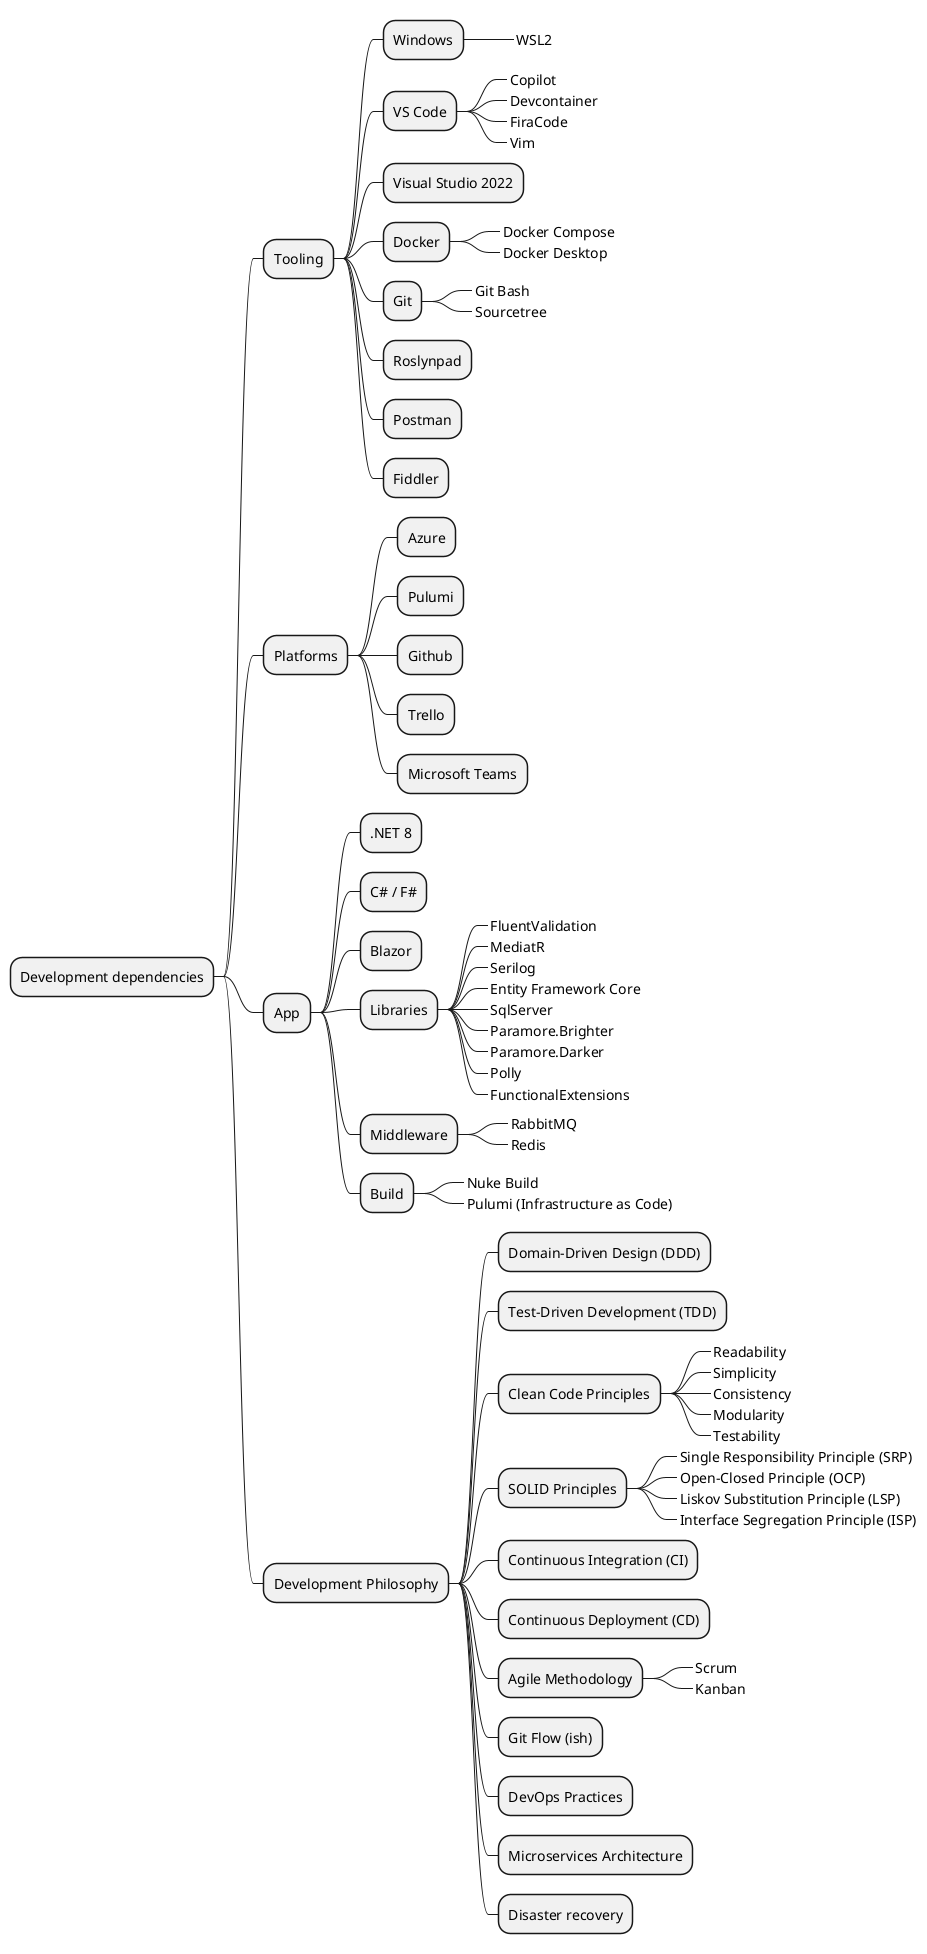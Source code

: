 @startmindmap "The Private Job Application App"

* Development dependencies
** Tooling
*** Windows
****_ WSL2
*** VS Code
****_ Copilot
****_ Devcontainer
****_ FiraCode
****_ Vim
*** Visual Studio 2022
*** Docker
****_ Docker Compose
****_ Docker Desktop
*** Git
****_ Git Bash
****_ Sourcetree
*** Roslynpad
*** Postman
*** Fiddler

** Platforms
*** Azure
*** Pulumi
*** Github
*** Trello
*** Microsoft Teams

** App
*** .NET 8
*** C# / F#
*** Blazor
*** Libraries
****_ FluentValidation
****_ MediatR
****_ Serilog
****_ Entity Framework Core
****_ SqlServer
****_ Paramore.Brighter
****_ Paramore.Darker
****_ Polly
****_ FunctionalExtensions
*** Middleware
****_ RabbitMQ
****_ Redis
*** Build
****_ Nuke Build
****_ Pulumi (Infrastructure as Code)

** Development Philosophy
*** Domain-Driven Design (DDD)
*** Test-Driven Development (TDD)
*** Clean Code Principles
****_ Readability
****_ Simplicity
****_ Consistency
****_ Modularity
****_ Testability
*** SOLID Principles
****_ Single Responsibility Principle (SRP)
****_ Open-Closed Principle (OCP)
****_ Liskov Substitution Principle (LSP)
****_ Interface Segregation Principle (ISP)
*** Continuous Integration (CI)
*** Continuous Deployment (CD)
*** Agile Methodology
****_ Scrum
****_ Kanban
*** Git Flow (ish)
*** DevOps Practices
*** Microservices Architecture
*** Disaster recovery

@endmindmap
